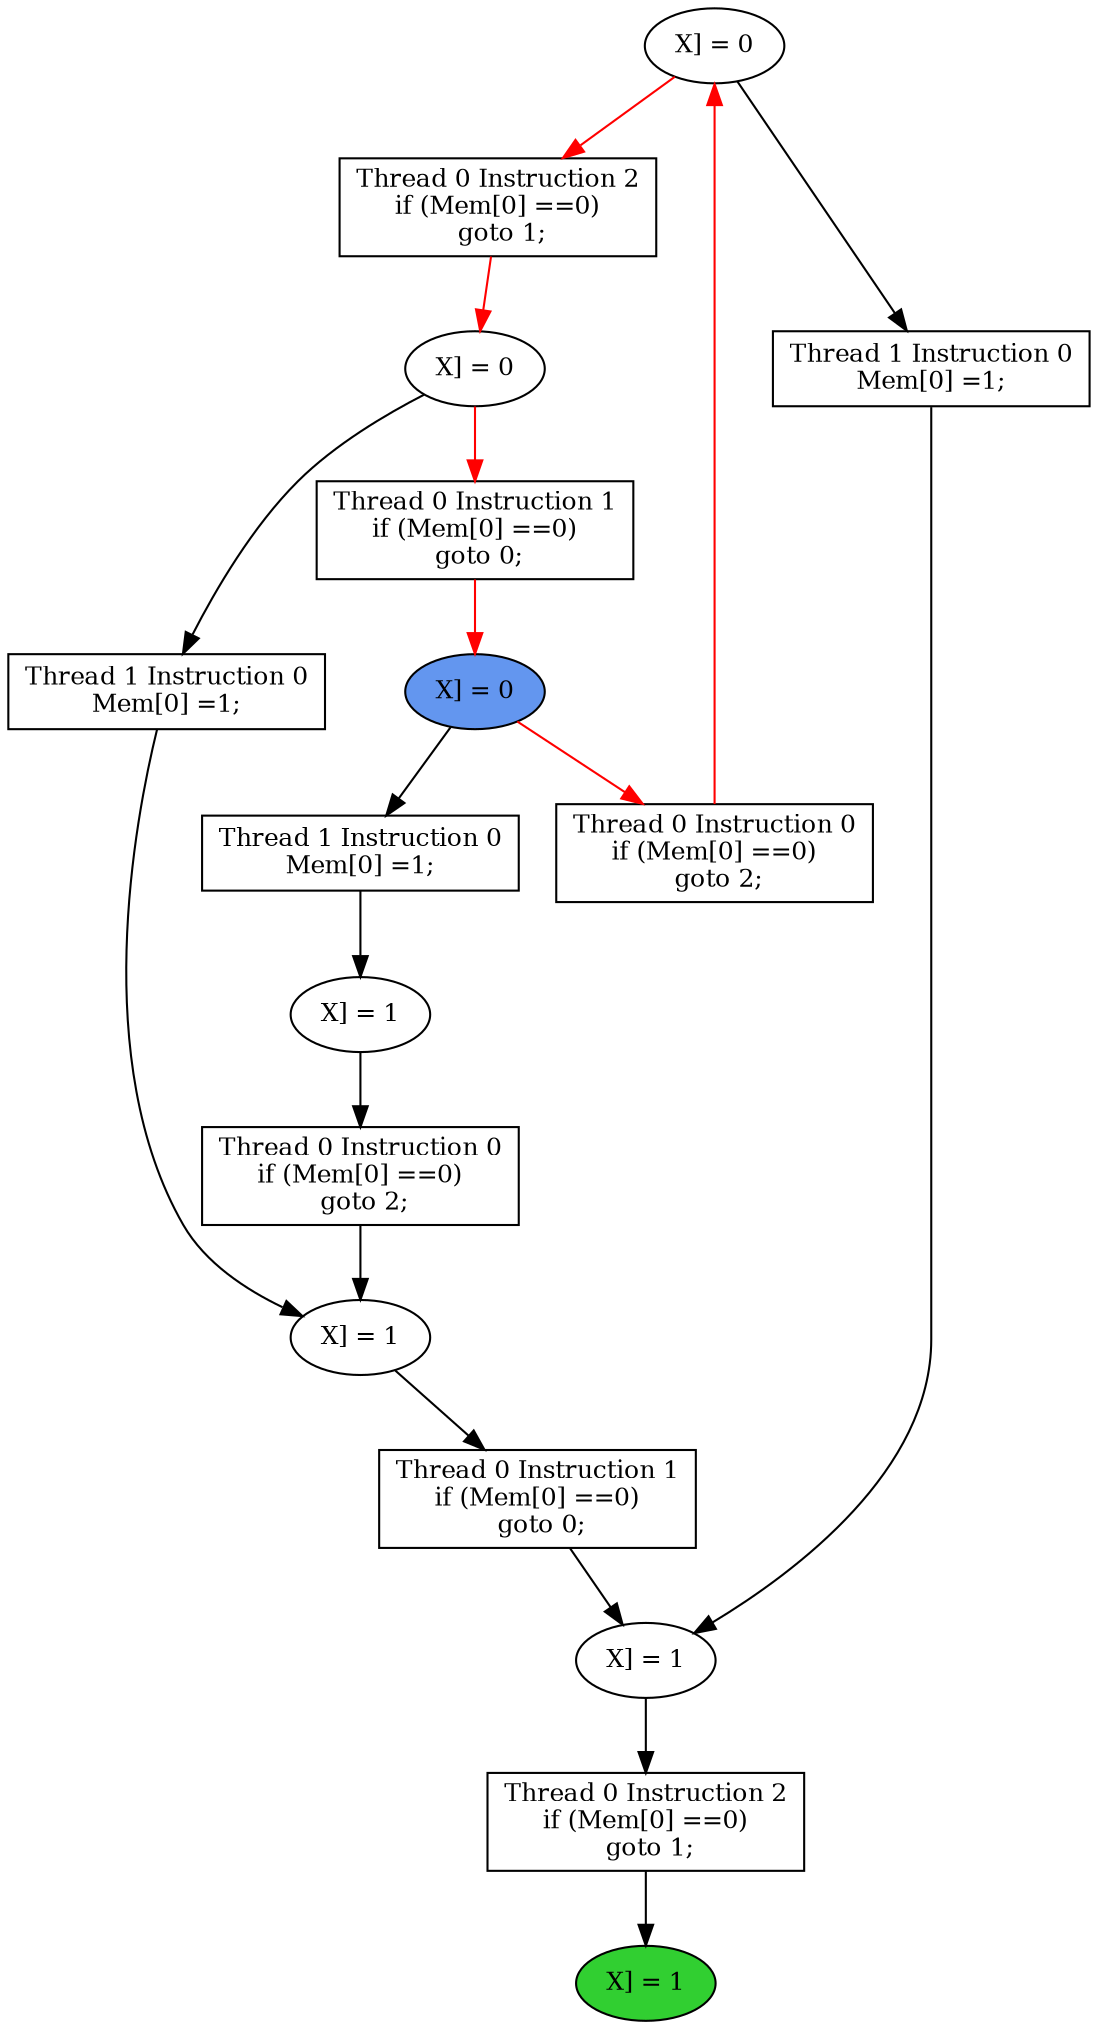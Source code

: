 digraph "graph" {
graph [fontsize=12]
node [fontsize=12]
edge [fontsize=12]
rankdir=TB;
"N11" -> "N10" [uuid = "<A0, END>", color = "#000000", fontcolor = "#ffffff", style = "solid", label = "", dir = "forward", weight = "1"]
"N25" -> "N24" [uuid = "<A1, S4>", color = "#ff0000", fontcolor = "#ffffff", style = "solid", label = "", dir = "forward", weight = "1"]
"N19" -> "N12" [uuid = "<A2, S3>", color = "#000000", fontcolor = "#ffffff", style = "solid", label = "", dir = "forward", weight = "1"]
"N18" -> "N14" [uuid = "<A3, S2>", color = "#000000", fontcolor = "#ffffff", style = "solid", label = "", dir = "forward", weight = "1"]
"N17" -> "N16" [uuid = "<A4, S1>", color = "#000000", fontcolor = "#ffffff", style = "solid", label = "", dir = "forward", weight = "1"]
"N15" -> "N14" [uuid = "<A5, S2>", color = "#000000", fontcolor = "#ffffff", style = "solid", label = "", dir = "forward", weight = "1"]
"N26" -> "N21" [uuid = "<A6, S0>", color = "#ff0000", fontcolor = "#ffffff", style = "solid", label = "", dir = "back", weight = "1"]
"N13" -> "N12" [uuid = "<A7, S3>", color = "#000000", fontcolor = "#ffffff", style = "solid", label = "", dir = "forward", weight = "1"]
"N23" -> "N22" [uuid = "<A8, START>", color = "#ff0000", fontcolor = "#ffffff", style = "solid", label = "", dir = "forward", weight = "1"]
"N12" -> "N11" [uuid = "<A0, S3>", color = "#000000", fontcolor = "#ffffff", style = "solid", label = "", dir = "forward", weight = "1"]
"N26" -> "N25" [uuid = "<A1, S0>", color = "#ff0000", fontcolor = "#ffffff", style = "solid", label = "", dir = "forward", weight = "1"]
"N26" -> "N19" [uuid = "<A2, S0>", color = "#000000", fontcolor = "#ffffff", style = "solid", label = "", dir = "forward", weight = "1"]
"N24" -> "N18" [uuid = "<A3, S4>", color = "#000000", fontcolor = "#ffffff", style = "solid", label = "", dir = "forward", weight = "1"]
"N22" -> "N17" [uuid = "<A4, START>", color = "#000000", fontcolor = "#ffffff", style = "solid", label = "", dir = "forward", weight = "1"]
"N16" -> "N15" [uuid = "<A5, S1>", color = "#000000", fontcolor = "#ffffff", style = "solid", label = "", dir = "forward", weight = "1"]
"N22" -> "N21" [uuid = "<A6, START>", color = "#ff0000", fontcolor = "#ffffff", style = "solid", label = "", dir = "forward", weight = "1"]
"N14" -> "N13" [uuid = "<A7, S2>", color = "#000000", fontcolor = "#ffffff", style = "solid", label = "", dir = "forward", weight = "1"]
"N24" -> "N23" [uuid = "<A8, S4>", color = "#ff0000", fontcolor = "#ffffff", style = "solid", label = "", dir = "forward", weight = "1"]
"N10" [uuid="END", label="X] = 1", fillcolor = "#31cf31", fontcolor = "#000000", shape = "ellipse", style = "filled, solid"]
"N11" [uuid="A0", label="Thread 0 Instruction 2
if (Mem[0] ==0)
 goto 1;", fillcolor = "#ffffff", fontcolor = "#000000", shape = "box", style = "filled, solid"]
"N12" [uuid="S3", label="X] = 1", fillcolor = "#ffffff", fontcolor = "#000000", shape = "ellipse", style = "filled, solid"]
"N13" [uuid="A7", label="Thread 0 Instruction 1
if (Mem[0] ==0)
 goto 0;", fillcolor = "#ffffff", fontcolor = "#000000", shape = "box", style = "filled, solid"]
"N14" [uuid="S2", label="X] = 1", fillcolor = "#ffffff", fontcolor = "#000000", shape = "ellipse", style = "filled, solid"]
"N15" [uuid="A5", label="Thread 0 Instruction 0
if (Mem[0] ==0)
 goto 2;", fillcolor = "#ffffff", fontcolor = "#000000", shape = "box", style = "filled, solid"]
"N16" [uuid="S1", label="X] = 1", fillcolor = "#ffffff", fontcolor = "#000000", shape = "ellipse", style = "filled, solid"]
"N17" [uuid="A4", label="Thread 1 Instruction 0
Mem[0] =1;", fillcolor = "#ffffff", fontcolor = "#000000", shape = "box", style = "filled, solid"]
"N18" [uuid="A3", label="Thread 1 Instruction 0
Mem[0] =1;", fillcolor = "#ffffff", fontcolor = "#000000", shape = "box", style = "filled, solid"]
"N19" [uuid="A2", label="Thread 1 Instruction 0
Mem[0] =1;", fillcolor = "#ffffff", fontcolor = "#000000", shape = "box", style = "filled, solid"]
"N21" [uuid="A6", label="Thread 0 Instruction 0
if (Mem[0] ==0)
 goto 2;", fillcolor = "#ffffff", fontcolor = "#000000", shape = "box", style = "filled, solid"]
"N22" [uuid="START", label="X] = 0", fillcolor = "#6396ef", fontcolor = "#000000", shape = "ellipse", style = "filled, solid"]
"N23" [uuid="A8", label="Thread 0 Instruction 1
if (Mem[0] ==0)
 goto 0;", fillcolor = "#ffffff", fontcolor = "#000000", shape = "box", style = "filled, solid"]
"N24" [uuid="S4", label="X] = 0", fillcolor = "#ffffff", fontcolor = "#000000", shape = "ellipse", style = "filled, solid"]
"N25" [uuid="A1", label="Thread 0 Instruction 2
if (Mem[0] ==0)
 goto 1;", fillcolor = "#ffffff", fontcolor = "#000000", shape = "box", style = "filled, solid"]
"N26" [uuid="S0", label="X] = 0", fillcolor = "#ffffff", fontcolor = "#000000", shape = "ellipse", style = "filled, solid"]
}